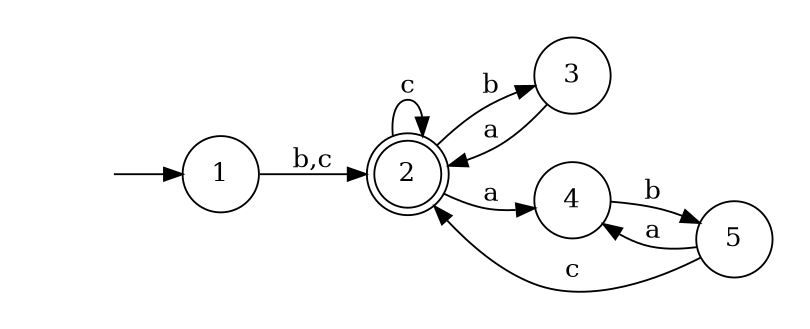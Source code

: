 digraph {
	rankdir=LR;
	margin=0.2;
	size=5;
	node [margin=0.1 shape=circle];
	2[margin=0 shape=doublecircle];
	" "[color=white width=0];
	" " -> 1;
	1 -> 2 [label="b,c"];
	2 -> 3 [label="b"];
	2 -> 2 [label="c"];
	3 -> 2 [label="a"];
	2 -> 4 [label="a"];
	4 -> 5 [label="b"];
	5 -> 4 [label="a"];
	5 -> 2 [label="c"]
}
